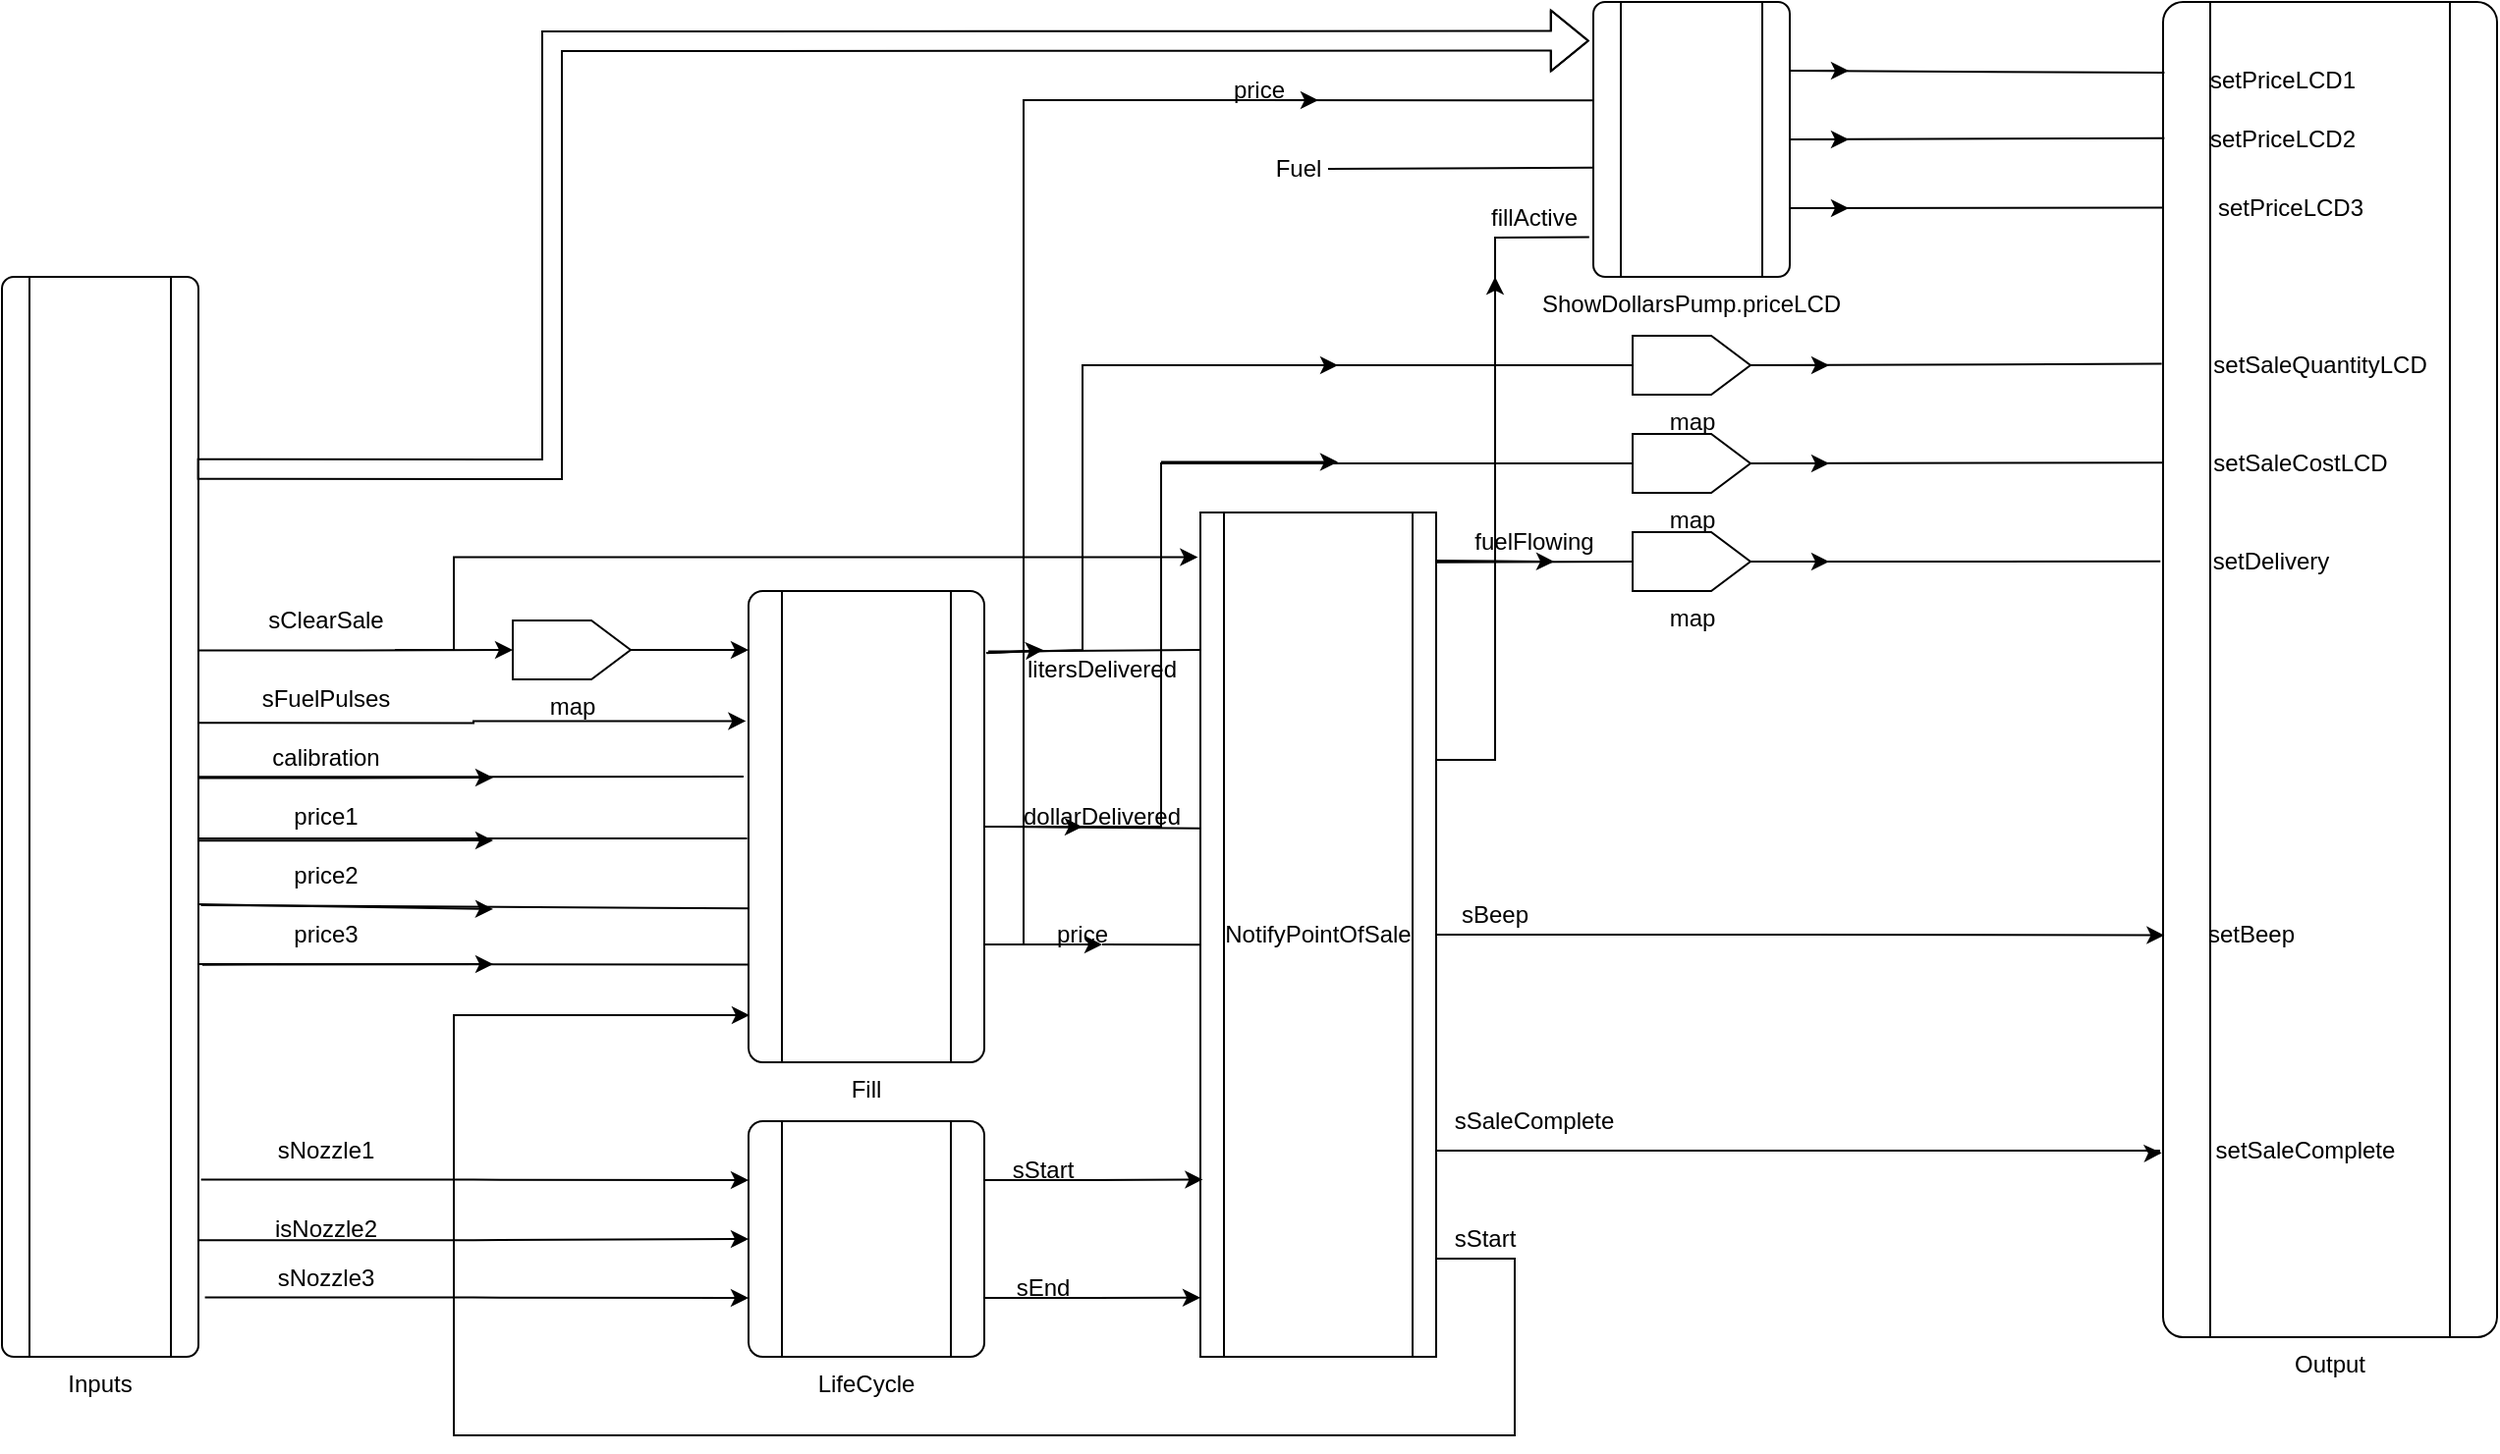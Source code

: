 <mxfile version="24.2.8" type="github">
  <diagram name="ページ1" id="zyaqjzO2vB091Qvb2U0g">
    <mxGraphModel dx="993" dy="1727" grid="1" gridSize="10" guides="1" tooltips="1" connect="1" arrows="1" fold="1" page="1" pageScale="1" pageWidth="827" pageHeight="1169" math="0" shadow="0">
      <root>
        <mxCell id="0" />
        <mxCell id="1" parent="0" />
        <mxCell id="aRWXBPi2o7gz7t2TYzYU-1" value="Output" style="verticalLabelPosition=bottom;verticalAlign=top;html=1;shape=process;whiteSpace=wrap;rounded=1;size=0.14;arcSize=6;" parent="1" vertex="1">
          <mxGeometry x="1140" y="-80" width="170" height="680" as="geometry" />
        </mxCell>
        <mxCell id="52TC9y_YXn2fbCcxzTsz-10" style="edgeStyle=orthogonalEdgeStyle;rounded=0;orthogonalLoop=1;jettySize=auto;html=1;exitX=1;exitY=0.5;exitDx=0;exitDy=0;" edge="1" parent="1" source="x2XnxNrp0TIbco7YVAFj-2">
          <mxGeometry relative="1" as="geometry">
            <mxPoint x="590.0" y="340.09" as="targetPoint" />
          </mxGeometry>
        </mxCell>
        <mxCell id="x2XnxNrp0TIbco7YVAFj-2" value="Fill" style="verticalLabelPosition=bottom;verticalAlign=top;html=1;shape=process;whiteSpace=wrap;rounded=1;size=0.14;arcSize=6;" parent="1" vertex="1">
          <mxGeometry x="420" y="220" width="120" height="240" as="geometry" />
        </mxCell>
        <mxCell id="x2XnxNrp0TIbco7YVAFj-70" style="edgeStyle=orthogonalEdgeStyle;rounded=0;orthogonalLoop=1;jettySize=auto;html=1;exitX=1;exitY=0.5;exitDx=0;exitDy=0;entryX=0.004;entryY=0.699;entryDx=0;entryDy=0;entryPerimeter=0;" parent="1" source="x2XnxNrp0TIbco7YVAFj-3" target="aRWXBPi2o7gz7t2TYzYU-1" edge="1">
          <mxGeometry relative="1" as="geometry" />
        </mxCell>
        <mxCell id="x2XnxNrp0TIbco7YVAFj-73" style="edgeStyle=orthogonalEdgeStyle;rounded=0;orthogonalLoop=1;jettySize=auto;html=1;exitX=1;exitY=0.75;exitDx=0;exitDy=0;entryX=-0.004;entryY=0.862;entryDx=0;entryDy=0;entryPerimeter=0;" parent="1" source="x2XnxNrp0TIbco7YVAFj-3" target="aRWXBPi2o7gz7t2TYzYU-1" edge="1">
          <mxGeometry relative="1" as="geometry">
            <Array as="points">
              <mxPoint x="770" y="505" />
              <mxPoint x="1138" y="505" />
              <mxPoint x="1138" y="506" />
            </Array>
          </mxGeometry>
        </mxCell>
        <mxCell id="x2XnxNrp0TIbco7YVAFj-3" value="NotifyPointOfSale" style="shape=process;whiteSpace=wrap;html=1;backgroundOutline=1;" parent="1" vertex="1">
          <mxGeometry x="650" y="180" width="120" height="430" as="geometry" />
        </mxCell>
        <mxCell id="x2XnxNrp0TIbco7YVAFj-9" style="edgeStyle=orthogonalEdgeStyle;rounded=0;orthogonalLoop=1;jettySize=auto;html=1;exitX=1.003;exitY=0.346;exitDx=0;exitDy=0;exitPerimeter=0;" parent="1" source="x2XnxNrp0TIbco7YVAFj-76" target="x2XnxNrp0TIbco7YVAFj-8" edge="1">
          <mxGeometry relative="1" as="geometry" />
        </mxCell>
        <mxCell id="x2XnxNrp0TIbco7YVAFj-41" style="edgeStyle=orthogonalEdgeStyle;rounded=0;orthogonalLoop=1;jettySize=auto;html=1;exitX=1;exitY=0.5;exitDx=0;exitDy=0;entryX=-0.011;entryY=0.053;entryDx=0;entryDy=0;entryPerimeter=0;" parent="1" target="x2XnxNrp0TIbco7YVAFj-3" edge="1">
          <mxGeometry relative="1" as="geometry">
            <mxPoint x="270" y="40" as="targetPoint" />
            <mxPoint x="240" y="250.0" as="sourcePoint" />
            <Array as="points">
              <mxPoint x="270" y="250" />
              <mxPoint x="270" y="203" />
            </Array>
          </mxGeometry>
        </mxCell>
        <mxCell id="x2XnxNrp0TIbco7YVAFj-4" value="sClearSale" style="text;html=1;align=center;verticalAlign=middle;whiteSpace=wrap;rounded=0;" parent="1" vertex="1">
          <mxGeometry x="155" y="220" width="100" height="30" as="geometry" />
        </mxCell>
        <mxCell id="x2XnxNrp0TIbco7YVAFj-10" style="edgeStyle=orthogonalEdgeStyle;rounded=0;orthogonalLoop=1;jettySize=auto;html=1;exitX=0.5;exitY=1;exitDx=0;exitDy=0;" parent="1" source="x2XnxNrp0TIbco7YVAFj-8" edge="1">
          <mxGeometry relative="1" as="geometry">
            <mxPoint x="420" y="250" as="targetPoint" />
          </mxGeometry>
        </mxCell>
        <mxCell id="x2XnxNrp0TIbco7YVAFj-8" value="map" style="verticalLabelPosition=bottom;verticalAlign=top;html=1;shape=offPageConnector;rounded=0;size=0.333;direction=north;" parent="1" vertex="1">
          <mxGeometry x="300" y="235" width="60" height="30" as="geometry" />
        </mxCell>
        <mxCell id="x2XnxNrp0TIbco7YVAFj-11" value="sFuelPulses" style="text;html=1;align=center;verticalAlign=middle;whiteSpace=wrap;rounded=0;" parent="1" vertex="1">
          <mxGeometry x="155" y="260" width="100" height="30" as="geometry" />
        </mxCell>
        <mxCell id="x2XnxNrp0TIbco7YVAFj-20" style="edgeStyle=orthogonalEdgeStyle;rounded=0;orthogonalLoop=1;jettySize=auto;html=1;exitX=1;exitY=0.464;exitDx=0;exitDy=0;exitPerimeter=0;" parent="1" source="x2XnxNrp0TIbco7YVAFj-76" edge="1">
          <mxGeometry relative="1" as="geometry">
            <mxPoint x="290" y="315" as="targetPoint" />
          </mxGeometry>
        </mxCell>
        <mxCell id="x2XnxNrp0TIbco7YVAFj-12" value="calibration" style="text;html=1;align=center;verticalAlign=middle;whiteSpace=wrap;rounded=0;" parent="1" vertex="1">
          <mxGeometry x="160" y="290" width="90" height="30" as="geometry" />
        </mxCell>
        <mxCell id="x2XnxNrp0TIbco7YVAFj-21" style="edgeStyle=orthogonalEdgeStyle;rounded=0;orthogonalLoop=1;jettySize=auto;html=1;exitX=1.003;exitY=0.522;exitDx=0;exitDy=0;exitPerimeter=0;" parent="1" source="x2XnxNrp0TIbco7YVAFj-76" edge="1">
          <mxGeometry relative="1" as="geometry">
            <mxPoint x="290" y="347" as="targetPoint" />
          </mxGeometry>
        </mxCell>
        <mxCell id="x2XnxNrp0TIbco7YVAFj-14" value="price1" style="text;html=1;align=center;verticalAlign=middle;whiteSpace=wrap;rounded=0;" parent="1" vertex="1">
          <mxGeometry x="175" y="320" width="60" height="30" as="geometry" />
        </mxCell>
        <mxCell id="x2XnxNrp0TIbco7YVAFj-15" value="price2" style="text;html=1;align=center;verticalAlign=middle;whiteSpace=wrap;rounded=0;" parent="1" vertex="1">
          <mxGeometry x="175" y="350" width="60" height="30" as="geometry" />
        </mxCell>
        <mxCell id="x2XnxNrp0TIbco7YVAFj-16" value="price3" style="text;html=1;align=center;verticalAlign=middle;whiteSpace=wrap;rounded=0;" parent="1" vertex="1">
          <mxGeometry x="175" y="380" width="60" height="30" as="geometry" />
        </mxCell>
        <mxCell id="x2XnxNrp0TIbco7YVAFj-24" style="edgeStyle=orthogonalEdgeStyle;rounded=0;orthogonalLoop=1;jettySize=auto;html=1;entryX=0.004;entryY=0.9;entryDx=0;entryDy=0;entryPerimeter=0;" parent="1" target="x2XnxNrp0TIbco7YVAFj-2" edge="1">
          <mxGeometry relative="1" as="geometry">
            <mxPoint x="400.0" y="435" as="targetPoint" />
            <mxPoint x="770" y="560" as="sourcePoint" />
            <Array as="points">
              <mxPoint x="810" y="560" />
              <mxPoint x="810" y="650" />
              <mxPoint x="270" y="650" />
              <mxPoint x="270" y="436" />
            </Array>
          </mxGeometry>
        </mxCell>
        <mxCell id="x2XnxNrp0TIbco7YVAFj-17" value="sStart" style="text;html=1;align=center;verticalAlign=middle;whiteSpace=wrap;rounded=0;" parent="1" vertex="1">
          <mxGeometry x="780" y="535" width="30" height="30" as="geometry" />
        </mxCell>
        <mxCell id="x2XnxNrp0TIbco7YVAFj-18" style="edgeStyle=orthogonalEdgeStyle;rounded=0;orthogonalLoop=1;jettySize=auto;html=1;exitX=0.5;exitY=1;exitDx=0;exitDy=0;" parent="1" source="x2XnxNrp0TIbco7YVAFj-2" target="x2XnxNrp0TIbco7YVAFj-2" edge="1">
          <mxGeometry relative="1" as="geometry" />
        </mxCell>
        <mxCell id="x2XnxNrp0TIbco7YVAFj-19" style="edgeStyle=orthogonalEdgeStyle;rounded=0;orthogonalLoop=1;jettySize=auto;html=1;exitX=0.995;exitY=0.413;exitDx=0;exitDy=0;entryX=-0.011;entryY=0.276;entryDx=0;entryDy=0;entryPerimeter=0;exitPerimeter=0;" parent="1" source="x2XnxNrp0TIbco7YVAFj-76" target="x2XnxNrp0TIbco7YVAFj-2" edge="1">
          <mxGeometry relative="1" as="geometry">
            <mxPoint x="420" y="285" as="targetPoint" />
          </mxGeometry>
        </mxCell>
        <mxCell id="x2XnxNrp0TIbco7YVAFj-25" value="" style="endArrow=none;html=1;rounded=0;exitX=-0.021;exitY=0.394;exitDx=0;exitDy=0;exitPerimeter=0;entryX=1;entryY=0.463;entryDx=0;entryDy=0;entryPerimeter=0;" parent="1" source="x2XnxNrp0TIbco7YVAFj-2" target="x2XnxNrp0TIbco7YVAFj-76" edge="1">
          <mxGeometry width="50" height="50" relative="1" as="geometry">
            <mxPoint x="280" y="370" as="sourcePoint" />
            <mxPoint x="330" y="316" as="targetPoint" />
          </mxGeometry>
        </mxCell>
        <mxCell id="x2XnxNrp0TIbco7YVAFj-26" value="" style="endArrow=none;html=1;rounded=0;exitX=0.995;exitY=0.52;exitDx=0;exitDy=0;entryX=-0.006;entryY=0.525;entryDx=0;entryDy=0;entryPerimeter=0;exitPerimeter=0;" parent="1" source="x2XnxNrp0TIbco7YVAFj-76" target="x2XnxNrp0TIbco7YVAFj-2" edge="1">
          <mxGeometry width="50" height="50" relative="1" as="geometry">
            <mxPoint x="280" y="370" as="sourcePoint" />
            <mxPoint x="330" y="320" as="targetPoint" />
          </mxGeometry>
        </mxCell>
        <mxCell id="x2XnxNrp0TIbco7YVAFj-27" value="" style="endArrow=none;html=1;rounded=0;exitX=1.012;exitY=0.572;exitDx=0;exitDy=0;entryX=-0.001;entryY=0.651;entryDx=0;entryDy=0;entryPerimeter=0;exitPerimeter=0;" parent="1" edge="1">
          <mxGeometry width="50" height="50" relative="1" as="geometry">
            <mxPoint x="141.32" y="380" as="sourcePoint" />
            <mxPoint x="420.0" y="381.64" as="targetPoint" />
            <Array as="points">
              <mxPoint x="370.12" y="381.4" />
            </Array>
          </mxGeometry>
        </mxCell>
        <mxCell id="x2XnxNrp0TIbco7YVAFj-28" value="" style="endArrow=none;html=1;rounded=0;exitX=1;exitY=0.63;exitDx=0;exitDy=0;entryX=-0.001;entryY=0.778;entryDx=0;entryDy=0;entryPerimeter=0;exitPerimeter=0;" parent="1" edge="1">
          <mxGeometry width="50" height="50" relative="1" as="geometry">
            <mxPoint x="140" y="410" as="sourcePoint" />
            <mxPoint x="419.88" y="410.22" as="targetPoint" />
            <Array as="points" />
          </mxGeometry>
        </mxCell>
        <mxCell id="x2XnxNrp0TIbco7YVAFj-29" value="LifeCycle" style="verticalLabelPosition=bottom;verticalAlign=top;html=1;shape=process;whiteSpace=wrap;rounded=1;size=0.14;arcSize=6;" parent="1" vertex="1">
          <mxGeometry x="420" y="490" width="120" height="120" as="geometry" />
        </mxCell>
        <mxCell id="x2XnxNrp0TIbco7YVAFj-33" style="edgeStyle=orthogonalEdgeStyle;rounded=0;orthogonalLoop=1;jettySize=auto;html=1;entryX=0;entryY=0.25;entryDx=0;entryDy=0;exitX=1.013;exitY=0.836;exitDx=0;exitDy=0;exitPerimeter=0;" parent="1" source="x2XnxNrp0TIbco7YVAFj-76" target="x2XnxNrp0TIbco7YVAFj-29" edge="1">
          <mxGeometry relative="1" as="geometry" />
        </mxCell>
        <mxCell id="x2XnxNrp0TIbco7YVAFj-30" value="sNozzle1" style="text;html=1;align=center;verticalAlign=middle;whiteSpace=wrap;rounded=0;" parent="1" vertex="1">
          <mxGeometry x="160" y="490" width="90" height="30" as="geometry" />
        </mxCell>
        <mxCell id="x2XnxNrp0TIbco7YVAFj-34" style="edgeStyle=orthogonalEdgeStyle;rounded=0;orthogonalLoop=1;jettySize=auto;html=1;exitX=1;exitY=0.892;exitDx=0;exitDy=0;exitPerimeter=0;" parent="1" source="x2XnxNrp0TIbco7YVAFj-76" target="x2XnxNrp0TIbco7YVAFj-29" edge="1">
          <mxGeometry relative="1" as="geometry" />
        </mxCell>
        <mxCell id="x2XnxNrp0TIbco7YVAFj-31" value="isNozzle2" style="text;html=1;align=center;verticalAlign=middle;whiteSpace=wrap;rounded=0;" parent="1" vertex="1">
          <mxGeometry x="160" y="530" width="90" height="30" as="geometry" />
        </mxCell>
        <mxCell id="x2XnxNrp0TIbco7YVAFj-35" style="edgeStyle=orthogonalEdgeStyle;rounded=0;orthogonalLoop=1;jettySize=auto;html=1;exitX=1.033;exitY=0.945;exitDx=0;exitDy=0;entryX=0;entryY=0.75;entryDx=0;entryDy=0;exitPerimeter=0;" parent="1" source="x2XnxNrp0TIbco7YVAFj-76" target="x2XnxNrp0TIbco7YVAFj-29" edge="1">
          <mxGeometry relative="1" as="geometry" />
        </mxCell>
        <mxCell id="x2XnxNrp0TIbco7YVAFj-32" value="sNozzle3" style="text;html=1;align=center;verticalAlign=middle;whiteSpace=wrap;rounded=0;" parent="1" vertex="1">
          <mxGeometry x="160" y="555" width="90" height="30" as="geometry" />
        </mxCell>
        <mxCell id="x2XnxNrp0TIbco7YVAFj-43" value="setSaleCostLCD" style="text;html=1;align=center;verticalAlign=middle;whiteSpace=wrap;rounded=0;" parent="1" vertex="1">
          <mxGeometry x="1165" y="140" width="90" height="30" as="geometry" />
        </mxCell>
        <mxCell id="x2XnxNrp0TIbco7YVAFj-44" value="setSaleQuantityLCD" style="text;html=1;align=center;verticalAlign=middle;whiteSpace=wrap;rounded=0;" parent="1" vertex="1">
          <mxGeometry x="1165" y="90" width="110" height="30" as="geometry" />
        </mxCell>
        <mxCell id="x2XnxNrp0TIbco7YVAFj-46" value="setPriceLCD1" style="text;html=1;align=center;verticalAlign=middle;whiteSpace=wrap;rounded=0;" parent="1" vertex="1">
          <mxGeometry x="1161" y="-55" width="80" height="30" as="geometry" />
        </mxCell>
        <mxCell id="x2XnxNrp0TIbco7YVAFj-47" value="setPriceLCD2" style="text;html=1;align=center;verticalAlign=middle;whiteSpace=wrap;rounded=0;" parent="1" vertex="1">
          <mxGeometry x="1161" y="-25" width="80" height="30" as="geometry" />
        </mxCell>
        <mxCell id="x2XnxNrp0TIbco7YVAFj-48" value="setPriceLCD3" style="text;html=1;align=center;verticalAlign=middle;whiteSpace=wrap;rounded=0;" parent="1" vertex="1">
          <mxGeometry x="1165" y="10" width="80" height="30" as="geometry" />
        </mxCell>
        <mxCell id="x2XnxNrp0TIbco7YVAFj-52" value="ShowDollarsPump.priceLCD" style="verticalLabelPosition=bottom;verticalAlign=top;html=1;shape=process;whiteSpace=wrap;rounded=1;size=0.14;arcSize=6;" parent="1" vertex="1">
          <mxGeometry x="850" y="-80" width="100" height="140" as="geometry" />
        </mxCell>
        <mxCell id="x2XnxNrp0TIbco7YVAFj-55" style="edgeStyle=orthogonalEdgeStyle;rounded=0;orthogonalLoop=1;jettySize=auto;html=1;" parent="1" source="x2XnxNrp0TIbco7YVAFj-54" edge="1">
          <mxGeometry relative="1" as="geometry">
            <mxPoint x="970" y="205.0" as="targetPoint" />
          </mxGeometry>
        </mxCell>
        <mxCell id="x2XnxNrp0TIbco7YVAFj-54" value="map" style="verticalLabelPosition=bottom;verticalAlign=top;html=1;shape=offPageConnector;rounded=0;size=0.333;direction=north;" parent="1" vertex="1">
          <mxGeometry x="870" y="190" width="60" height="30" as="geometry" />
        </mxCell>
        <mxCell id="x2XnxNrp0TIbco7YVAFj-56" value="" style="endArrow=none;html=1;rounded=0;entryX=0.5;entryY=1;entryDx=0;entryDy=0;exitX=-0.008;exitY=0.419;exitDx=0;exitDy=0;exitPerimeter=0;" parent="1" source="aRWXBPi2o7gz7t2TYzYU-1" target="x2XnxNrp0TIbco7YVAFj-54" edge="1">
          <mxGeometry width="50" height="50" relative="1" as="geometry">
            <mxPoint x="690" y="400" as="sourcePoint" />
            <mxPoint x="740" y="350" as="targetPoint" />
          </mxGeometry>
        </mxCell>
        <mxCell id="x2XnxNrp0TIbco7YVAFj-57" value="" style="endArrow=none;html=1;rounded=0;entryX=0.5;entryY=0;entryDx=0;entryDy=0;exitX=0.996;exitY=0.059;exitDx=0;exitDy=0;exitPerimeter=0;" parent="1" source="x2XnxNrp0TIbco7YVAFj-3" target="x2XnxNrp0TIbco7YVAFj-54" edge="1">
          <mxGeometry width="50" height="50" relative="1" as="geometry">
            <mxPoint x="690" y="400" as="sourcePoint" />
            <mxPoint x="740" y="350" as="targetPoint" />
          </mxGeometry>
        </mxCell>
        <mxCell id="x2XnxNrp0TIbco7YVAFj-58" value="" style="endArrow=classic;html=1;rounded=0;exitX=0.996;exitY=0.057;exitDx=0;exitDy=0;exitPerimeter=0;" parent="1" source="x2XnxNrp0TIbco7YVAFj-3" edge="1">
          <mxGeometry width="50" height="50" relative="1" as="geometry">
            <mxPoint x="690" y="400" as="sourcePoint" />
            <mxPoint x="830" y="205" as="targetPoint" />
          </mxGeometry>
        </mxCell>
        <mxCell id="x2XnxNrp0TIbco7YVAFj-59" value="fuelFlowing" style="text;html=1;align=center;verticalAlign=middle;whiteSpace=wrap;rounded=0;" parent="1" vertex="1">
          <mxGeometry x="790" y="180" width="60" height="30" as="geometry" />
        </mxCell>
        <mxCell id="x2XnxNrp0TIbco7YVAFj-61" style="edgeStyle=orthogonalEdgeStyle;rounded=0;orthogonalLoop=1;jettySize=auto;html=1;exitX=0.5;exitY=1;exitDx=0;exitDy=0;" parent="1" source="x2XnxNrp0TIbco7YVAFj-60" edge="1">
          <mxGeometry relative="1" as="geometry">
            <mxPoint x="970" y="155" as="targetPoint" />
          </mxGeometry>
        </mxCell>
        <mxCell id="x2XnxNrp0TIbco7YVAFj-60" value="map" style="verticalLabelPosition=bottom;verticalAlign=top;html=1;shape=offPageConnector;rounded=0;size=0.333;direction=north;" parent="1" vertex="1">
          <mxGeometry x="870" y="140" width="60" height="30" as="geometry" />
        </mxCell>
        <mxCell id="x2XnxNrp0TIbco7YVAFj-62" value="" style="endArrow=none;html=1;rounded=0;entryX=0.5;entryY=1;entryDx=0;entryDy=0;exitX=0;exitY=0.345;exitDx=0;exitDy=0;exitPerimeter=0;" parent="1" source="aRWXBPi2o7gz7t2TYzYU-1" target="x2XnxNrp0TIbco7YVAFj-60" edge="1">
          <mxGeometry width="50" height="50" relative="1" as="geometry">
            <mxPoint x="690" y="400" as="sourcePoint" />
            <mxPoint x="740" y="350" as="targetPoint" />
          </mxGeometry>
        </mxCell>
        <mxCell id="x2XnxNrp0TIbco7YVAFj-65" value="map" style="verticalLabelPosition=bottom;verticalAlign=top;html=1;shape=offPageConnector;rounded=0;size=0.333;direction=north;" parent="1" vertex="1">
          <mxGeometry x="870" y="90" width="60" height="30" as="geometry" />
        </mxCell>
        <mxCell id="x2XnxNrp0TIbco7YVAFj-67" value="" style="endArrow=none;html=1;rounded=0;exitX=-0.004;exitY=0.271;exitDx=0;exitDy=0;entryX=0.5;entryY=1;entryDx=0;entryDy=0;exitPerimeter=0;" parent="1" source="aRWXBPi2o7gz7t2TYzYU-1" target="x2XnxNrp0TIbco7YVAFj-65" edge="1">
          <mxGeometry width="50" height="50" relative="1" as="geometry">
            <mxPoint x="690" y="400" as="sourcePoint" />
            <mxPoint x="930" y="315" as="targetPoint" />
          </mxGeometry>
        </mxCell>
        <mxCell id="x2XnxNrp0TIbco7YVAFj-68" value="" style="endArrow=classic;html=1;rounded=0;exitX=0.5;exitY=1;exitDx=0;exitDy=0;" parent="1" source="x2XnxNrp0TIbco7YVAFj-65" edge="1">
          <mxGeometry width="50" height="50" relative="1" as="geometry">
            <mxPoint x="690" y="400" as="sourcePoint" />
            <mxPoint x="970" y="105" as="targetPoint" />
          </mxGeometry>
        </mxCell>
        <mxCell id="x2XnxNrp0TIbco7YVAFj-71" value="sBeep" style="text;html=1;align=center;verticalAlign=middle;whiteSpace=wrap;rounded=0;" parent="1" vertex="1">
          <mxGeometry x="770" y="370" width="60" height="30" as="geometry" />
        </mxCell>
        <mxCell id="x2XnxNrp0TIbco7YVAFj-74" value="sSaleComplete" style="text;html=1;align=center;verticalAlign=middle;whiteSpace=wrap;rounded=0;" parent="1" vertex="1">
          <mxGeometry x="790" y="475" width="60" height="30" as="geometry" />
        </mxCell>
        <mxCell id="x2XnxNrp0TIbco7YVAFj-76" value="Inputs" style="verticalLabelPosition=bottom;verticalAlign=top;html=1;shape=process;whiteSpace=wrap;rounded=1;size=0.14;arcSize=6;" parent="1" vertex="1">
          <mxGeometry x="40" y="60" width="100" height="550" as="geometry" />
        </mxCell>
        <mxCell id="x2XnxNrp0TIbco7YVAFj-79" value="" style="endArrow=classic;html=1;rounded=0;exitX=0.995;exitY=0.581;exitDx=0;exitDy=0;exitPerimeter=0;" parent="1" source="x2XnxNrp0TIbco7YVAFj-76" edge="1">
          <mxGeometry width="50" height="50" relative="1" as="geometry">
            <mxPoint x="400" y="320" as="sourcePoint" />
            <mxPoint x="290" y="382" as="targetPoint" />
          </mxGeometry>
        </mxCell>
        <mxCell id="x2XnxNrp0TIbco7YVAFj-80" value="" style="endArrow=classic;html=1;rounded=0;exitX=1.02;exitY=0.637;exitDx=0;exitDy=0;exitPerimeter=0;" parent="1" source="x2XnxNrp0TIbco7YVAFj-76" edge="1">
          <mxGeometry width="50" height="50" relative="1" as="geometry">
            <mxPoint x="400" y="320" as="sourcePoint" />
            <mxPoint x="290" y="410" as="targetPoint" />
          </mxGeometry>
        </mxCell>
        <mxCell id="dYci6DIgXe4qr8YUqBWk-3" value="" style="endArrow=classic;html=1;rounded=0;exitX=1.008;exitY=0.131;exitDx=0;exitDy=0;exitPerimeter=0;" parent="1" source="x2XnxNrp0TIbco7YVAFj-2" edge="1">
          <mxGeometry width="50" height="50" relative="1" as="geometry">
            <mxPoint x="580" y="105" as="sourcePoint" />
            <mxPoint x="720" y="105" as="targetPoint" />
            <Array as="points">
              <mxPoint x="590" y="250" />
              <mxPoint x="590" y="105" />
            </Array>
          </mxGeometry>
        </mxCell>
        <mxCell id="dYci6DIgXe4qr8YUqBWk-4" value="" style="endArrow=none;html=1;rounded=0;entryX=0.5;entryY=0;entryDx=0;entryDy=0;" parent="1" target="x2XnxNrp0TIbco7YVAFj-65" edge="1">
          <mxGeometry width="50" height="50" relative="1" as="geometry">
            <mxPoint x="700" y="105" as="sourcePoint" />
            <mxPoint x="600" y="140" as="targetPoint" />
          </mxGeometry>
        </mxCell>
        <mxCell id="dYci6DIgXe4qr8YUqBWk-5" value="" style="endArrow=none;html=1;rounded=0;entryX=0.5;entryY=0;entryDx=0;entryDy=0;exitX=1;exitY=0.5;exitDx=0;exitDy=0;" parent="1" source="x2XnxNrp0TIbco7YVAFj-2" target="x2XnxNrp0TIbco7YVAFj-60" edge="1">
          <mxGeometry width="50" height="50" relative="1" as="geometry">
            <mxPoint x="620" y="155" as="sourcePoint" />
            <mxPoint x="600" y="140" as="targetPoint" />
            <Array as="points">
              <mxPoint x="630" y="340" />
              <mxPoint x="630" y="155" />
            </Array>
          </mxGeometry>
        </mxCell>
        <mxCell id="dYci6DIgXe4qr8YUqBWk-6" value="" style="endArrow=classic;html=1;rounded=0;" parent="1" edge="1">
          <mxGeometry width="50" height="50" relative="1" as="geometry">
            <mxPoint x="630" y="154.29" as="sourcePoint" />
            <mxPoint x="720" y="154.29" as="targetPoint" />
          </mxGeometry>
        </mxCell>
        <mxCell id="dYci6DIgXe4qr8YUqBWk-7" value="dollarDelivered" style="text;html=1;align=center;verticalAlign=middle;whiteSpace=wrap;rounded=0;" parent="1" vertex="1">
          <mxGeometry x="570" y="320" width="60" height="30" as="geometry" />
        </mxCell>
        <mxCell id="dYci6DIgXe4qr8YUqBWk-8" value="litersDelivered" style="text;html=1;align=center;verticalAlign=middle;whiteSpace=wrap;rounded=0;" parent="1" vertex="1">
          <mxGeometry x="570" y="245" width="60" height="30" as="geometry" />
        </mxCell>
        <mxCell id="dYci6DIgXe4qr8YUqBWk-9" value="" style="endArrow=none;html=1;rounded=0;entryX=-0.001;entryY=0.358;entryDx=0;entryDy=0;entryPerimeter=0;exitX=1;exitY=0.75;exitDx=0;exitDy=0;" parent="1" source="x2XnxNrp0TIbco7YVAFj-2" target="x2XnxNrp0TIbco7YVAFj-52" edge="1">
          <mxGeometry width="50" height="50" relative="1" as="geometry">
            <mxPoint x="570" y="11" as="sourcePoint" />
            <mxPoint x="600" y="250" as="targetPoint" />
            <Array as="points">
              <mxPoint x="560" y="400" />
              <mxPoint x="560" y="-30" />
            </Array>
          </mxGeometry>
        </mxCell>
        <mxCell id="dYci6DIgXe4qr8YUqBWk-10" value="price" style="text;html=1;align=center;verticalAlign=middle;whiteSpace=wrap;rounded=0;" parent="1" vertex="1">
          <mxGeometry x="560" y="380" width="60" height="30" as="geometry" />
        </mxCell>
        <mxCell id="dYci6DIgXe4qr8YUqBWk-12" value="" style="endArrow=none;html=1;rounded=0;entryX=0.004;entryY=0.102;entryDx=0;entryDy=0;exitX=1;exitY=0.5;exitDx=0;exitDy=0;entryPerimeter=0;" parent="1" source="x2XnxNrp0TIbco7YVAFj-52" target="aRWXBPi2o7gz7t2TYzYU-1" edge="1">
          <mxGeometry width="50" height="50" relative="1" as="geometry">
            <mxPoint x="550" y="230" as="sourcePoint" />
            <mxPoint x="600" y="180" as="targetPoint" />
          </mxGeometry>
        </mxCell>
        <mxCell id="dYci6DIgXe4qr8YUqBWk-13" value="" style="endArrow=classic;html=1;rounded=0;exitX=1;exitY=0.5;exitDx=0;exitDy=0;" parent="1" source="x2XnxNrp0TIbco7YVAFj-52" edge="1">
          <mxGeometry width="50" height="50" relative="1" as="geometry">
            <mxPoint x="550" y="230" as="sourcePoint" />
            <mxPoint x="980" y="-10" as="targetPoint" />
          </mxGeometry>
        </mxCell>
        <mxCell id="dYci6DIgXe4qr8YUqBWk-14" value="" style="endArrow=none;html=1;rounded=0;entryX=-0.021;entryY=0.855;entryDx=0;entryDy=0;entryPerimeter=0;" parent="1" target="x2XnxNrp0TIbco7YVAFj-52" edge="1">
          <mxGeometry width="50" height="50" relative="1" as="geometry">
            <mxPoint x="770" y="306" as="sourcePoint" />
            <mxPoint x="600" y="280" as="targetPoint" />
            <Array as="points">
              <mxPoint x="800" y="306" />
              <mxPoint x="800" y="40" />
            </Array>
          </mxGeometry>
        </mxCell>
        <mxCell id="dYci6DIgXe4qr8YUqBWk-15" value="fillActive" style="text;html=1;align=center;verticalAlign=middle;whiteSpace=wrap;rounded=0;" parent="1" vertex="1">
          <mxGeometry x="790" y="20" width="60" height="20" as="geometry" />
        </mxCell>
        <mxCell id="dYci6DIgXe4qr8YUqBWk-16" value="" style="endArrow=classic;html=1;rounded=0;" parent="1" edge="1">
          <mxGeometry width="50" height="50" relative="1" as="geometry">
            <mxPoint x="800" y="90" as="sourcePoint" />
            <mxPoint x="800" y="60" as="targetPoint" />
          </mxGeometry>
        </mxCell>
        <mxCell id="dYci6DIgXe4qr8YUqBWk-17" value="" style="endArrow=none;html=1;rounded=0;entryX=0;entryY=0.154;entryDx=0;entryDy=0;exitX=1;exitY=0.75;exitDx=0;exitDy=0;entryPerimeter=0;" parent="1" source="x2XnxNrp0TIbco7YVAFj-52" target="aRWXBPi2o7gz7t2TYzYU-1" edge="1">
          <mxGeometry width="50" height="50" relative="1" as="geometry">
            <mxPoint x="550" y="230" as="sourcePoint" />
            <mxPoint x="600" y="180" as="targetPoint" />
          </mxGeometry>
        </mxCell>
        <mxCell id="dYci6DIgXe4qr8YUqBWk-18" value="" style="endArrow=none;html=1;rounded=0;entryX=0.004;entryY=0.053;entryDx=0;entryDy=0;exitX=1;exitY=0.25;exitDx=0;exitDy=0;entryPerimeter=0;" parent="1" source="x2XnxNrp0TIbco7YVAFj-52" target="aRWXBPi2o7gz7t2TYzYU-1" edge="1">
          <mxGeometry width="50" height="50" relative="1" as="geometry">
            <mxPoint x="550" y="230" as="sourcePoint" />
            <mxPoint x="600" y="180" as="targetPoint" />
          </mxGeometry>
        </mxCell>
        <mxCell id="dYci6DIgXe4qr8YUqBWk-19" value="" style="endArrow=classic;html=1;rounded=0;exitX=1;exitY=0.75;exitDx=0;exitDy=0;" parent="1" source="x2XnxNrp0TIbco7YVAFj-52" edge="1">
          <mxGeometry width="50" height="50" relative="1" as="geometry">
            <mxPoint x="550" y="230" as="sourcePoint" />
            <mxPoint x="980" y="25" as="targetPoint" />
          </mxGeometry>
        </mxCell>
        <mxCell id="dYci6DIgXe4qr8YUqBWk-20" value="" style="endArrow=classic;html=1;rounded=0;exitX=1;exitY=0.25;exitDx=0;exitDy=0;" parent="1" source="x2XnxNrp0TIbco7YVAFj-52" edge="1">
          <mxGeometry width="50" height="50" relative="1" as="geometry">
            <mxPoint x="550" y="230" as="sourcePoint" />
            <mxPoint x="980" y="-45" as="targetPoint" />
          </mxGeometry>
        </mxCell>
        <mxCell id="dYci6DIgXe4qr8YUqBWk-21" value="" style="shape=flexArrow;endArrow=classic;html=1;rounded=0;exitX=0.993;exitY=0.178;exitDx=0;exitDy=0;exitPerimeter=0;entryX=-0.021;entryY=0.141;entryDx=0;entryDy=0;entryPerimeter=0;" parent="1" source="x2XnxNrp0TIbco7YVAFj-76" target="x2XnxNrp0TIbco7YVAFj-52" edge="1">
          <mxGeometry width="50" height="50" relative="1" as="geometry">
            <mxPoint x="550" y="290" as="sourcePoint" />
            <mxPoint x="600" y="240" as="targetPoint" />
            <Array as="points">
              <mxPoint x="320" y="158" />
              <mxPoint x="320" y="-60" />
            </Array>
          </mxGeometry>
        </mxCell>
        <mxCell id="dYci6DIgXe4qr8YUqBWk-22" value="Fuel" style="text;html=1;align=center;verticalAlign=middle;whiteSpace=wrap;rounded=0;" parent="1" vertex="1">
          <mxGeometry x="685" y="-10" width="30" height="30" as="geometry" />
        </mxCell>
        <mxCell id="dYci6DIgXe4qr8YUqBWk-23" value="" style="endArrow=none;html=1;rounded=0;entryX=1;entryY=0.5;entryDx=0;entryDy=0;exitX=-0.002;exitY=0.603;exitDx=0;exitDy=0;exitPerimeter=0;" parent="1" source="x2XnxNrp0TIbco7YVAFj-52" target="dYci6DIgXe4qr8YUqBWk-22" edge="1">
          <mxGeometry width="50" height="50" relative="1" as="geometry">
            <mxPoint x="550" y="180" as="sourcePoint" />
            <mxPoint x="600" y="130" as="targetPoint" />
          </mxGeometry>
        </mxCell>
        <mxCell id="x2XnxNrp0TIbco7YVAFj-49" value="setBeep" style="text;html=1;align=center;verticalAlign=middle;whiteSpace=wrap;rounded=0;" parent="1" vertex="1">
          <mxGeometry x="1160" y="380" width="50" height="30" as="geometry" />
        </mxCell>
        <mxCell id="x2XnxNrp0TIbco7YVAFj-50" value="setSaleComplete" style="text;html=1;align=center;verticalAlign=middle;whiteSpace=wrap;rounded=0;" parent="1" vertex="1">
          <mxGeometry x="1165" y="490" width="95" height="30" as="geometry" />
        </mxCell>
        <mxCell id="x2XnxNrp0TIbco7YVAFj-42" value="setDelivery" style="text;html=1;align=center;verticalAlign=middle;whiteSpace=wrap;rounded=0;" parent="1" vertex="1">
          <mxGeometry x="1165" y="190" width="60" height="30" as="geometry" />
        </mxCell>
        <mxCell id="52TC9y_YXn2fbCcxzTsz-1" style="edgeStyle=orthogonalEdgeStyle;rounded=0;orthogonalLoop=1;jettySize=auto;html=1;exitX=1;exitY=0.25;exitDx=0;exitDy=0;entryX=0.01;entryY=0.79;entryDx=0;entryDy=0;entryPerimeter=0;" edge="1" parent="1" source="x2XnxNrp0TIbco7YVAFj-29" target="x2XnxNrp0TIbco7YVAFj-3">
          <mxGeometry relative="1" as="geometry" />
        </mxCell>
        <mxCell id="52TC9y_YXn2fbCcxzTsz-2" style="edgeStyle=orthogonalEdgeStyle;rounded=0;orthogonalLoop=1;jettySize=auto;html=1;exitX=1;exitY=0.75;exitDx=0;exitDy=0;entryX=0;entryY=0.93;entryDx=0;entryDy=0;entryPerimeter=0;" edge="1" parent="1" source="x2XnxNrp0TIbco7YVAFj-29" target="x2XnxNrp0TIbco7YVAFj-3">
          <mxGeometry relative="1" as="geometry" />
        </mxCell>
        <mxCell id="52TC9y_YXn2fbCcxzTsz-3" value="sStart" style="text;html=1;align=center;verticalAlign=middle;whiteSpace=wrap;rounded=0;" vertex="1" parent="1">
          <mxGeometry x="540" y="500" width="60" height="30" as="geometry" />
        </mxCell>
        <mxCell id="52TC9y_YXn2fbCcxzTsz-4" value="sEnd" style="text;html=1;align=center;verticalAlign=middle;whiteSpace=wrap;rounded=0;" vertex="1" parent="1">
          <mxGeometry x="540" y="560" width="60" height="30" as="geometry" />
        </mxCell>
        <mxCell id="52TC9y_YXn2fbCcxzTsz-5" style="edgeStyle=orthogonalEdgeStyle;rounded=0;orthogonalLoop=1;jettySize=auto;html=1;exitX=1;exitY=0.75;exitDx=0;exitDy=0;" edge="1" parent="1" source="x2XnxNrp0TIbco7YVAFj-2">
          <mxGeometry relative="1" as="geometry">
            <mxPoint x="600" y="400" as="targetPoint" />
          </mxGeometry>
        </mxCell>
        <mxCell id="52TC9y_YXn2fbCcxzTsz-6" value="" style="endArrow=none;html=1;rounded=0;entryX=-0.004;entryY=0.512;entryDx=0;entryDy=0;entryPerimeter=0;" edge="1" parent="1" target="x2XnxNrp0TIbco7YVAFj-3">
          <mxGeometry width="50" height="50" relative="1" as="geometry">
            <mxPoint x="600" y="400" as="sourcePoint" />
            <mxPoint x="460" y="210" as="targetPoint" />
          </mxGeometry>
        </mxCell>
        <mxCell id="52TC9y_YXn2fbCcxzTsz-8" value="" style="endArrow=none;html=1;rounded=0;entryX=-0.017;entryY=0.161;entryDx=0;entryDy=0;entryPerimeter=0;" edge="1" parent="1">
          <mxGeometry width="50" height="50" relative="1" as="geometry">
            <mxPoint x="542.04" y="250.77" as="sourcePoint" />
            <mxPoint x="650" y="250" as="targetPoint" />
          </mxGeometry>
        </mxCell>
        <mxCell id="52TC9y_YXn2fbCcxzTsz-9" value="" style="endArrow=none;html=1;rounded=0;exitX=1;exitY=0.5;exitDx=0;exitDy=0;entryX=-0.002;entryY=0.374;entryDx=0;entryDy=0;entryPerimeter=0;" edge="1" parent="1" source="x2XnxNrp0TIbco7YVAFj-2" target="x2XnxNrp0TIbco7YVAFj-3">
          <mxGeometry width="50" height="50" relative="1" as="geometry">
            <mxPoint x="460" y="300" as="sourcePoint" />
            <mxPoint x="510" y="250" as="targetPoint" />
          </mxGeometry>
        </mxCell>
        <mxCell id="52TC9y_YXn2fbCcxzTsz-11" value="" style="endArrow=classic;html=1;rounded=0;exitX=1.01;exitY=0.132;exitDx=0;exitDy=0;exitPerimeter=0;" edge="1" parent="1" source="x2XnxNrp0TIbco7YVAFj-2">
          <mxGeometry width="50" height="50" relative="1" as="geometry">
            <mxPoint x="490" y="240" as="sourcePoint" />
            <mxPoint x="570" y="250" as="targetPoint" />
          </mxGeometry>
        </mxCell>
        <mxCell id="52TC9y_YXn2fbCcxzTsz-12" value="" style="endArrow=classic;html=1;rounded=0;" edge="1" parent="1">
          <mxGeometry width="50" height="50" relative="1" as="geometry">
            <mxPoint x="660" y="-30" as="sourcePoint" />
            <mxPoint x="710" y="-30" as="targetPoint" />
          </mxGeometry>
        </mxCell>
        <mxCell id="52TC9y_YXn2fbCcxzTsz-13" value="price" style="text;html=1;align=center;verticalAlign=middle;whiteSpace=wrap;rounded=0;" vertex="1" parent="1">
          <mxGeometry x="650" y="-50" width="60" height="30" as="geometry" />
        </mxCell>
      </root>
    </mxGraphModel>
  </diagram>
</mxfile>
